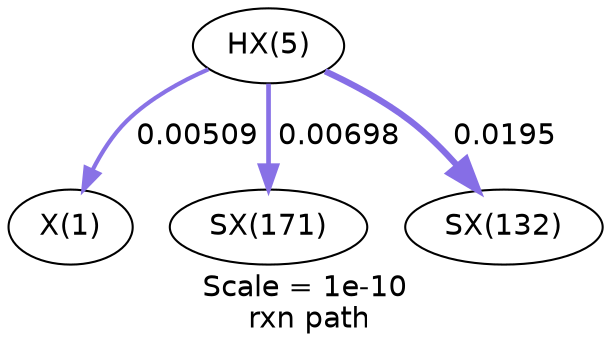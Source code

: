 digraph reaction_paths {
center=1;
s31 -> s30[fontname="Helvetica", style="setlinewidth(2.01)", arrowsize=1.01, color="0.7, 0.505, 0.9"
, label=" 0.00509"];
s31 -> s56[fontname="Helvetica", style="setlinewidth(2.25)", arrowsize=1.13, color="0.7, 0.507, 0.9"
, label=" 0.00698"];
s31 -> s54[fontname="Helvetica", style="setlinewidth(3.03)", arrowsize=1.51, color="0.7, 0.519, 0.9"
, label=" 0.0195"];
s30 [ fontname="Helvetica", label="X(1)"];
s31 [ fontname="Helvetica", label="HX(5)"];
s54 [ fontname="Helvetica", label="SX(132)"];
s56 [ fontname="Helvetica", label="SX(171)"];
 label = "Scale = 1e-10\l rxn path";
 fontname = "Helvetica";
}
